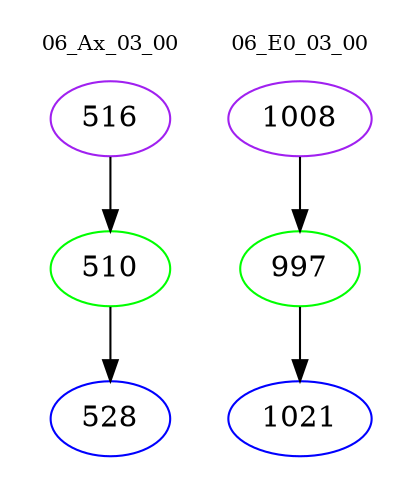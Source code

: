 digraph{
subgraph cluster_0 {
color = white
label = "06_Ax_03_00";
fontsize=10;
T0_516 [label="516", color="purple"]
T0_516 -> T0_510 [color="black"]
T0_510 [label="510", color="green"]
T0_510 -> T0_528 [color="black"]
T0_528 [label="528", color="blue"]
}
subgraph cluster_1 {
color = white
label = "06_E0_03_00";
fontsize=10;
T1_1008 [label="1008", color="purple"]
T1_1008 -> T1_997 [color="black"]
T1_997 [label="997", color="green"]
T1_997 -> T1_1021 [color="black"]
T1_1021 [label="1021", color="blue"]
}
}
